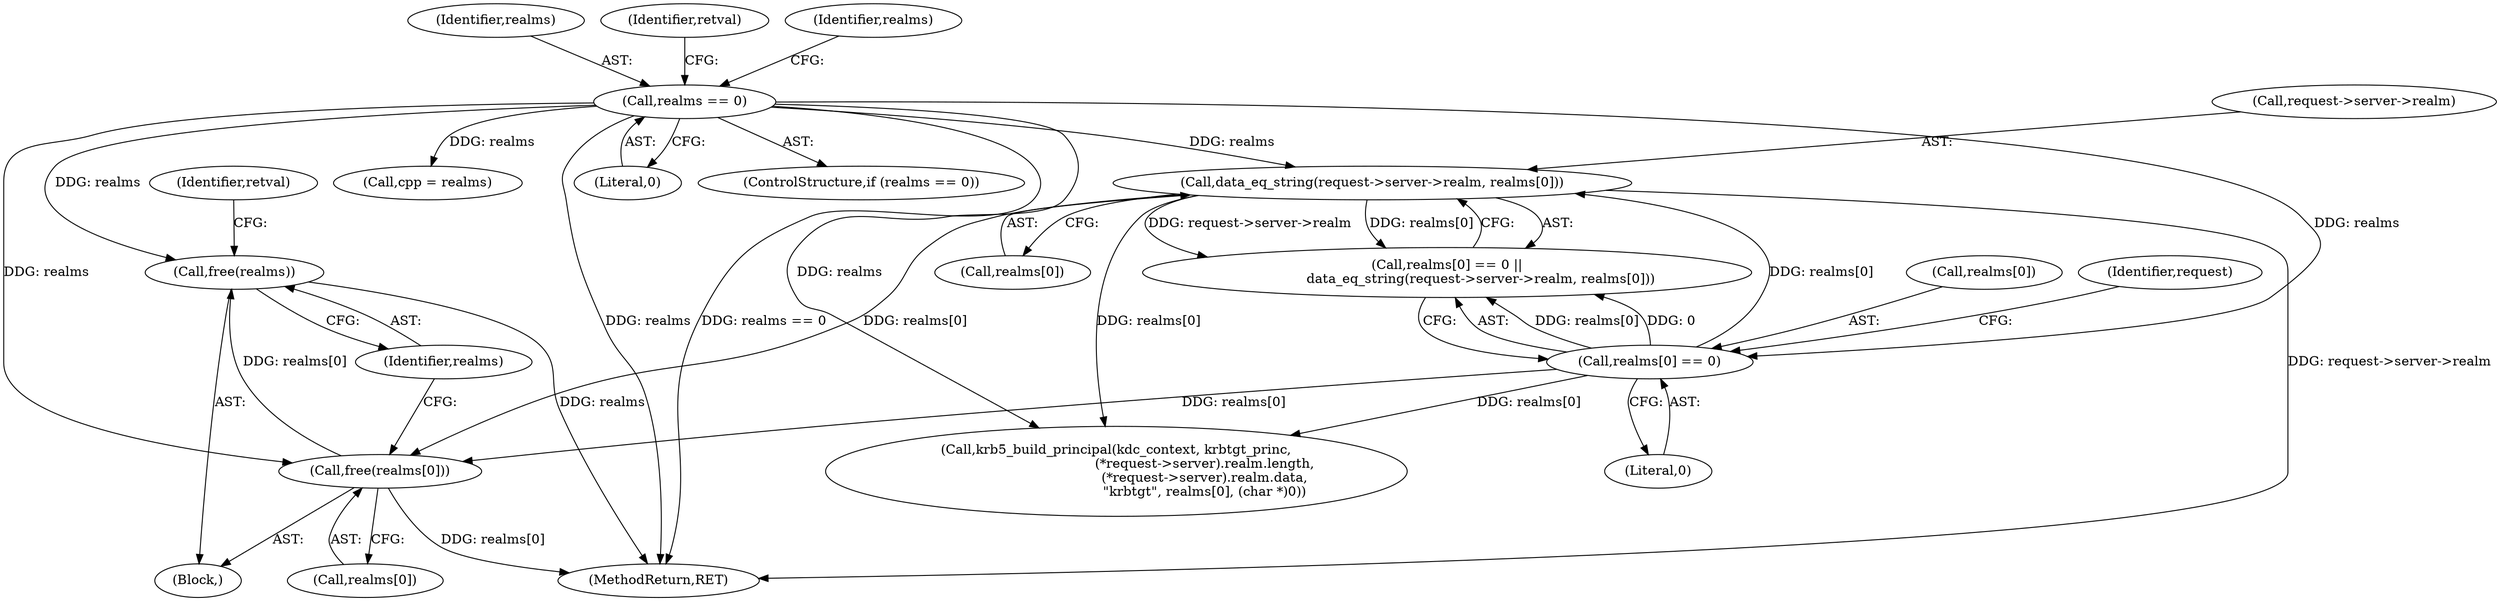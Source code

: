 digraph "0_krb5_8ee70ec63931d1e38567905387ab9b1d45734d81@API" {
"1000358" [label="(Call,free(realms))"];
"1000329" [label="(Call,realms == 0)"];
"1000354" [label="(Call,free(realms[0]))"];
"1000344" [label="(Call,data_eq_string(request->server->realm, realms[0]))"];
"1000339" [label="(Call,realms[0] == 0)"];
"1000355" [label="(Call,realms[0])"];
"1000330" [label="(Identifier,realms)"];
"1000345" [label="(Call,request->server->realm)"];
"1000334" [label="(Identifier,retval)"];
"1000331" [label="(Literal,0)"];
"1000340" [label="(Call,realms[0])"];
"1000359" [label="(Identifier,realms)"];
"1000353" [label="(Block,)"];
"1000354" [label="(Call,free(realms[0]))"];
"1000393" [label="(Call,cpp = realms)"];
"1000341" [label="(Identifier,realms)"];
"1000344" [label="(Call,data_eq_string(request->server->realm, realms[0]))"];
"1000347" [label="(Identifier,request)"];
"1000329" [label="(Call,realms == 0)"];
"1000350" [label="(Call,realms[0])"];
"1000338" [label="(Call,realms[0] == 0 ||\n                data_eq_string(request->server->realm, realms[0]))"];
"1000358" [label="(Call,free(realms))"];
"1000408" [label="(MethodReturn,RET)"];
"1000343" [label="(Literal,0)"];
"1000361" [label="(Identifier,retval)"];
"1000339" [label="(Call,realms[0] == 0)"];
"1000328" [label="(ControlStructure,if (realms == 0))"];
"1000366" [label="(Call,krb5_build_principal(kdc_context, krbtgt_princ,\n                                          (*request->server).realm.length,\n                                          (*request->server).realm.data,\n                                          \"krbtgt\", realms[0], (char *)0))"];
"1000358" -> "1000353"  [label="AST: "];
"1000358" -> "1000359"  [label="CFG: "];
"1000359" -> "1000358"  [label="AST: "];
"1000361" -> "1000358"  [label="CFG: "];
"1000358" -> "1000408"  [label="DDG: realms"];
"1000329" -> "1000358"  [label="DDG: realms"];
"1000354" -> "1000358"  [label="DDG: realms[0]"];
"1000329" -> "1000328"  [label="AST: "];
"1000329" -> "1000331"  [label="CFG: "];
"1000330" -> "1000329"  [label="AST: "];
"1000331" -> "1000329"  [label="AST: "];
"1000334" -> "1000329"  [label="CFG: "];
"1000341" -> "1000329"  [label="CFG: "];
"1000329" -> "1000408"  [label="DDG: realms == 0"];
"1000329" -> "1000408"  [label="DDG: realms"];
"1000329" -> "1000339"  [label="DDG: realms"];
"1000329" -> "1000344"  [label="DDG: realms"];
"1000329" -> "1000354"  [label="DDG: realms"];
"1000329" -> "1000366"  [label="DDG: realms"];
"1000329" -> "1000393"  [label="DDG: realms"];
"1000354" -> "1000353"  [label="AST: "];
"1000354" -> "1000355"  [label="CFG: "];
"1000355" -> "1000354"  [label="AST: "];
"1000359" -> "1000354"  [label="CFG: "];
"1000354" -> "1000408"  [label="DDG: realms[0]"];
"1000344" -> "1000354"  [label="DDG: realms[0]"];
"1000339" -> "1000354"  [label="DDG: realms[0]"];
"1000344" -> "1000338"  [label="AST: "];
"1000344" -> "1000350"  [label="CFG: "];
"1000345" -> "1000344"  [label="AST: "];
"1000350" -> "1000344"  [label="AST: "];
"1000338" -> "1000344"  [label="CFG: "];
"1000344" -> "1000408"  [label="DDG: request->server->realm"];
"1000344" -> "1000338"  [label="DDG: request->server->realm"];
"1000344" -> "1000338"  [label="DDG: realms[0]"];
"1000339" -> "1000344"  [label="DDG: realms[0]"];
"1000344" -> "1000366"  [label="DDG: realms[0]"];
"1000339" -> "1000338"  [label="AST: "];
"1000339" -> "1000343"  [label="CFG: "];
"1000340" -> "1000339"  [label="AST: "];
"1000343" -> "1000339"  [label="AST: "];
"1000347" -> "1000339"  [label="CFG: "];
"1000338" -> "1000339"  [label="CFG: "];
"1000339" -> "1000338"  [label="DDG: realms[0]"];
"1000339" -> "1000338"  [label="DDG: 0"];
"1000339" -> "1000366"  [label="DDG: realms[0]"];
}
